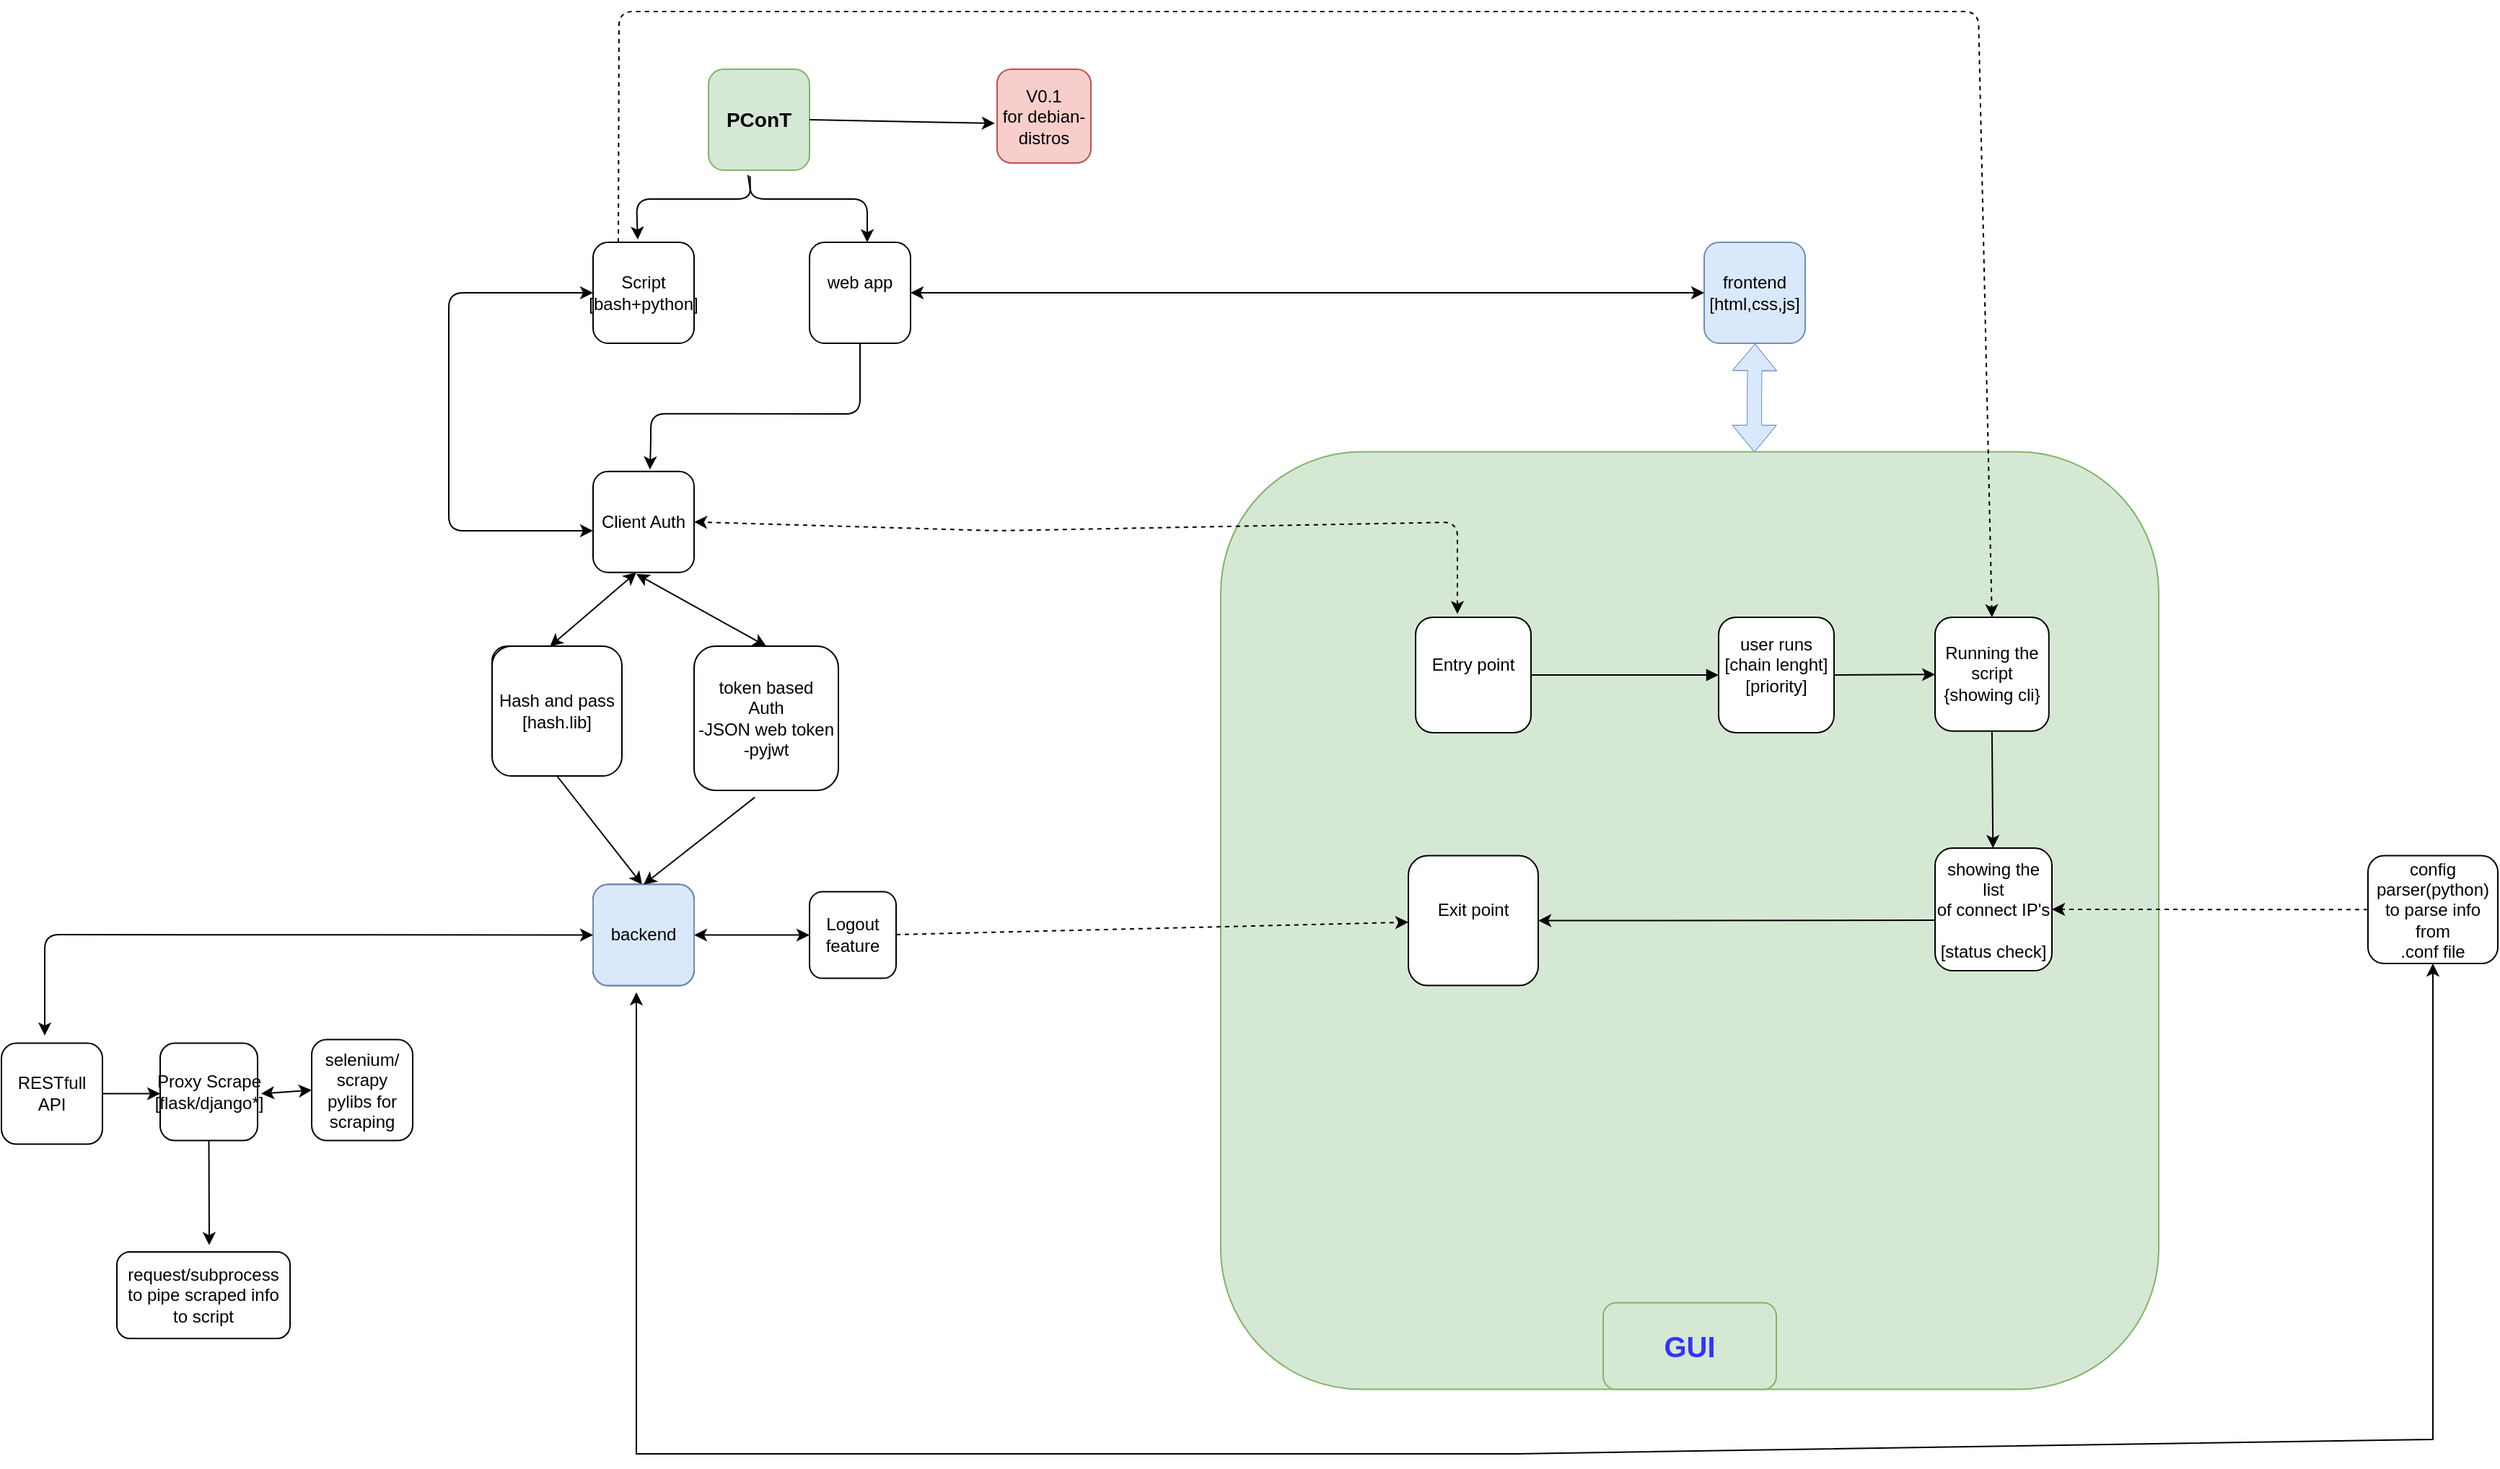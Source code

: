 <mxfile version="24.3.1" type="github">
  <diagram name="Page-1" id="XZk4y257_CPvYdPWEkeV">
    <mxGraphModel dx="3800" dy="1210" grid="1" gridSize="10" guides="1" tooltips="1" connect="1" arrows="1" fold="1" page="1" pageScale="1" pageWidth="850" pageHeight="1100" math="0" shadow="0">
      <root>
        <mxCell id="0" />
        <mxCell id="1" parent="0" />
        <mxCell id="l6isEbVxny_hH4SEJy2Z-39" value="" style="whiteSpace=wrap;html=1;aspect=fixed;glass=0;rounded=1;shadow=0;fillColor=#d5e8d4;strokeColor=#82b366;" vertex="1" parent="1">
          <mxGeometry x="-185" y="385.31" width="650" height="650" as="geometry" />
        </mxCell>
        <mxCell id="lrqvdLVCCD_kgyAXPWSx-1" value="&lt;font style=&quot;font-size: 14px;&quot;&gt;&lt;b&gt;PConT&lt;/b&gt;&lt;br&gt;&lt;/font&gt;" style="whiteSpace=wrap;html=1;aspect=fixed;rounded=1;labelBackgroundColor=none;fillColor=#d5e8d4;strokeColor=#82b366;" parent="1" vertex="1">
          <mxGeometry x="-540" y="120" width="70" height="70" as="geometry" />
        </mxCell>
        <mxCell id="lrqvdLVCCD_kgyAXPWSx-3" value="" style="endArrow=classic;html=1;rounded=1;entryX=0.442;entryY=-0.026;entryDx=0;entryDy=0;entryPerimeter=0;labelBackgroundColor=none;fontColor=default;exitX=0.391;exitY=1.048;exitDx=0;exitDy=0;exitPerimeter=0;" parent="1" target="lrqvdLVCCD_kgyAXPWSx-4" edge="1" source="lrqvdLVCCD_kgyAXPWSx-1">
          <mxGeometry width="50" height="50" relative="1" as="geometry">
            <mxPoint x="-510" y="210" as="sourcePoint" />
            <mxPoint x="-585.29" y="270" as="targetPoint" />
            <Array as="points">
              <mxPoint x="-510" y="210" />
              <mxPoint x="-550" y="210" />
              <mxPoint x="-590" y="210" />
            </Array>
          </mxGeometry>
        </mxCell>
        <mxCell id="lrqvdLVCCD_kgyAXPWSx-4" value="&lt;div&gt;Script&lt;/div&gt;&lt;div&gt;[bash+python]&lt;br&gt;&lt;/div&gt;" style="whiteSpace=wrap;html=1;aspect=fixed;rounded=1;labelBackgroundColor=none;" parent="1" vertex="1">
          <mxGeometry x="-620" y="240" width="70" height="70" as="geometry" />
        </mxCell>
        <mxCell id="lrqvdLVCCD_kgyAXPWSx-6" value="" style="endArrow=classic;html=1;rounded=1;exitX=0.411;exitY=1.058;exitDx=0;exitDy=0;exitPerimeter=0;labelBackgroundColor=none;fontColor=default;" parent="1" source="lrqvdLVCCD_kgyAXPWSx-1" edge="1">
          <mxGeometry width="50" height="50" relative="1" as="geometry">
            <mxPoint x="-585" y="200" as="sourcePoint" />
            <mxPoint x="-430" y="240" as="targetPoint" />
            <Array as="points">
              <mxPoint x="-511" y="210" />
              <mxPoint x="-430" y="210" />
            </Array>
          </mxGeometry>
        </mxCell>
        <mxCell id="lrqvdLVCCD_kgyAXPWSx-7" value="&lt;div&gt;web app&lt;/div&gt;&lt;div&gt;&lt;br&gt;&lt;/div&gt;" style="whiteSpace=wrap;html=1;aspect=fixed;rounded=1;labelBackgroundColor=none;" parent="1" vertex="1">
          <mxGeometry x="-470" y="240" width="70" height="70" as="geometry" />
        </mxCell>
        <mxCell id="lrqvdLVCCD_kgyAXPWSx-9" value="&lt;div&gt;frontend&lt;/div&gt;&lt;div&gt;[html,css,js]&lt;br&gt;&lt;/div&gt;" style="whiteSpace=wrap;html=1;aspect=fixed;rounded=1;labelBackgroundColor=none;fillColor=#dae8fc;strokeColor=#6c8ebf;" parent="1" vertex="1">
          <mxGeometry x="150" y="240" width="70" height="70" as="geometry" />
        </mxCell>
        <mxCell id="lrqvdLVCCD_kgyAXPWSx-13" value="" style="endArrow=classic;html=1;rounded=1;entryX=0.563;entryY=-0.02;entryDx=0;entryDy=0;entryPerimeter=0;labelBackgroundColor=none;fontColor=default;exitX=0.5;exitY=1;exitDx=0;exitDy=0;" parent="1" target="lrqvdLVCCD_kgyAXPWSx-14" edge="1" source="lrqvdLVCCD_kgyAXPWSx-7">
          <mxGeometry width="50" height="50" relative="1" as="geometry">
            <mxPoint x="-430" y="359" as="sourcePoint" />
            <mxPoint x="-580" y="398.88" as="targetPoint" />
            <Array as="points">
              <mxPoint x="-435" y="359" />
              <mxPoint x="-580" y="358.88" />
              <mxPoint x="-580" y="378.88" />
            </Array>
          </mxGeometry>
        </mxCell>
        <mxCell id="lrqvdLVCCD_kgyAXPWSx-14" value="&lt;div&gt;&lt;br&gt;&lt;/div&gt;&lt;div&gt;Client Auth&lt;br&gt;&lt;br&gt;&lt;/div&gt;" style="whiteSpace=wrap;html=1;aspect=fixed;rounded=1;labelBackgroundColor=none;" parent="1" vertex="1">
          <mxGeometry x="-620" y="398.88" width="70" height="70" as="geometry" />
        </mxCell>
        <mxCell id="lrqvdLVCCD_kgyAXPWSx-15" value="" style="endArrow=classic;startArrow=classic;html=1;rounded=1;entryX=1;entryY=0.5;entryDx=0;entryDy=0;exitX=0.362;exitY=-0.029;exitDx=0;exitDy=0;labelBackgroundColor=none;fontColor=default;exitPerimeter=0;dashed=1;" parent="1" target="lrqvdLVCCD_kgyAXPWSx-14" edge="1" source="l6isEbVxny_hH4SEJy2Z-35">
          <mxGeometry width="50" height="50" relative="1" as="geometry">
            <mxPoint x="-470" y="433.87" as="sourcePoint" />
            <mxPoint x="-730" y="428.88" as="targetPoint" />
            <Array as="points">
              <mxPoint x="-21" y="434" />
              <mxPoint x="-340" y="440" />
            </Array>
          </mxGeometry>
        </mxCell>
        <mxCell id="lrqvdLVCCD_kgyAXPWSx-19" value="" style="endArrow=classic;startArrow=classic;html=1;rounded=1;entryX=0;entryY=0.5;entryDx=0;entryDy=0;exitX=0;exitY=0.587;exitDx=0;exitDy=0;exitPerimeter=0;labelBackgroundColor=none;fontColor=default;" parent="1" source="lrqvdLVCCD_kgyAXPWSx-14" target="lrqvdLVCCD_kgyAXPWSx-4" edge="1">
          <mxGeometry width="50" height="50" relative="1" as="geometry">
            <mxPoint x="-750" y="270" as="sourcePoint" />
            <mxPoint x="-410" y="360" as="targetPoint" />
            <Array as="points">
              <mxPoint x="-720" y="440" />
              <mxPoint x="-720" y="360" />
              <mxPoint x="-720" y="275" />
            </Array>
          </mxGeometry>
        </mxCell>
        <mxCell id="lrqvdLVCCD_kgyAXPWSx-21" value="" style="endArrow=classic;html=1;rounded=1;exitX=0.5;exitY=1;exitDx=0;exitDy=0;labelBackgroundColor=none;fontColor=default;" parent="1" source="l6isEbVxny_hH4SEJy2Z-2" edge="1">
          <mxGeometry width="50" height="50" relative="1" as="geometry">
            <mxPoint x="-585.7" y="600.0" as="sourcePoint" />
            <mxPoint x="-586" y="685.31" as="targetPoint" />
          </mxGeometry>
        </mxCell>
        <mxCell id="lrqvdLVCCD_kgyAXPWSx-22" value="backend" style="whiteSpace=wrap;html=1;aspect=fixed;rounded=1;labelBackgroundColor=none;" parent="1" vertex="1">
          <mxGeometry x="-620" y="685.31" width="70" height="70" as="geometry" />
        </mxCell>
        <mxCell id="l6isEbVxny_hH4SEJy2Z-1" value="backend" style="whiteSpace=wrap;html=1;aspect=fixed;rounded=1;labelBackgroundColor=none;" vertex="1" parent="1">
          <mxGeometry x="-690" y="520" width="70" height="70" as="geometry" />
        </mxCell>
        <mxCell id="l6isEbVxny_hH4SEJy2Z-2" value="&lt;div&gt;Hash and pass&lt;br&gt;[hash.lib]&lt;br&gt;&lt;/div&gt;" style="whiteSpace=wrap;html=1;aspect=fixed;rounded=1;labelBackgroundColor=none;" vertex="1" parent="1">
          <mxGeometry x="-690" y="520" width="90" height="90" as="geometry" />
        </mxCell>
        <mxCell id="l6isEbVxny_hH4SEJy2Z-3" value="backend" style="whiteSpace=wrap;html=1;aspect=fixed;rounded=1;labelBackgroundColor=none;fillColor=#dae8fc;strokeColor=#6c8ebf;" vertex="1" parent="1">
          <mxGeometry x="-620" y="685.31" width="70" height="70" as="geometry" />
        </mxCell>
        <mxCell id="l6isEbVxny_hH4SEJy2Z-4" value="&lt;div&gt;token based &lt;br&gt;&lt;/div&gt;&lt;div&gt;Auth&lt;br&gt;-JSON web token&lt;/div&gt;&lt;div&gt;-pyjwt&lt;br&gt;&lt;/div&gt;" style="whiteSpace=wrap;html=1;aspect=fixed;rounded=1;labelBackgroundColor=none;" vertex="1" parent="1">
          <mxGeometry x="-550" y="520" width="100" height="100" as="geometry" />
        </mxCell>
        <mxCell id="l6isEbVxny_hH4SEJy2Z-6" value="" style="endArrow=classic;html=1;rounded=1;exitX=0.421;exitY=1.048;exitDx=0;exitDy=0;exitPerimeter=0;entryX=0.5;entryY=0;entryDx=0;entryDy=0;labelBackgroundColor=none;fontColor=default;" edge="1" parent="1" source="l6isEbVxny_hH4SEJy2Z-4" target="l6isEbVxny_hH4SEJy2Z-3">
          <mxGeometry width="50" height="50" relative="1" as="geometry">
            <mxPoint x="-520" y="600" as="sourcePoint" />
            <mxPoint x="-590" y="680" as="targetPoint" />
          </mxGeometry>
        </mxCell>
        <mxCell id="l6isEbVxny_hH4SEJy2Z-8" value="" style="endArrow=classic;startArrow=classic;html=1;rounded=1;exitX=0.5;exitY=0;exitDx=0;exitDy=0;labelBackgroundColor=none;fontColor=default;" edge="1" parent="1" source="l6isEbVxny_hH4SEJy2Z-4">
          <mxGeometry width="50" height="50" relative="1" as="geometry">
            <mxPoint x="-460" y="640" as="sourcePoint" />
            <mxPoint x="-590" y="470" as="targetPoint" />
          </mxGeometry>
        </mxCell>
        <mxCell id="l6isEbVxny_hH4SEJy2Z-9" value="" style="endArrow=classic;startArrow=classic;html=1;rounded=1;exitX=0.445;exitY=0.003;exitDx=0;exitDy=0;exitPerimeter=0;labelBackgroundColor=none;fontColor=default;" edge="1" parent="1" source="l6isEbVxny_hH4SEJy2Z-2">
          <mxGeometry width="50" height="50" relative="1" as="geometry">
            <mxPoint x="-640" y="518.88" as="sourcePoint" />
            <mxPoint x="-590" y="468.88" as="targetPoint" />
          </mxGeometry>
        </mxCell>
        <mxCell id="l6isEbVxny_hH4SEJy2Z-10" value="" style="endArrow=classic;html=1;rounded=1;exitX=1;exitY=0.5;exitDx=0;exitDy=0;entryX=-0.024;entryY=0.577;entryDx=0;entryDy=0;entryPerimeter=0;labelBackgroundColor=none;fontColor=default;" edge="1" parent="1" source="lrqvdLVCCD_kgyAXPWSx-1" target="l6isEbVxny_hH4SEJy2Z-11">
          <mxGeometry width="50" height="50" relative="1" as="geometry">
            <mxPoint x="-460" y="340" as="sourcePoint" />
            <mxPoint x="-300" y="160" as="targetPoint" />
          </mxGeometry>
        </mxCell>
        <mxCell id="l6isEbVxny_hH4SEJy2Z-11" value="&lt;div&gt;V0.1&lt;/div&gt;&lt;div&gt;for debian-distros&lt;br&gt;&lt;/div&gt;" style="whiteSpace=wrap;html=1;aspect=fixed;rounded=1;labelBackgroundColor=none;fillColor=#f8cecc;strokeColor=#b85450;" vertex="1" parent="1">
          <mxGeometry x="-340" y="120" width="65" height="65" as="geometry" />
        </mxCell>
        <mxCell id="l6isEbVxny_hH4SEJy2Z-14" value="" style="endArrow=classic;startArrow=classic;html=1;rounded=1;labelBackgroundColor=none;fontColor=default;exitX=0;exitY=0.5;exitDx=0;exitDy=0;" edge="1" parent="1" source="l6isEbVxny_hH4SEJy2Z-3">
          <mxGeometry width="50" height="50" relative="1" as="geometry">
            <mxPoint x="-1090" y="750" as="sourcePoint" />
            <mxPoint x="-1000" y="790" as="targetPoint" />
            <Array as="points">
              <mxPoint x="-1000" y="720" />
            </Array>
          </mxGeometry>
        </mxCell>
        <mxCell id="l6isEbVxny_hH4SEJy2Z-15" value="RESTfull API" style="whiteSpace=wrap;html=1;aspect=fixed;rounded=1;labelBackgroundColor=none;" vertex="1" parent="1">
          <mxGeometry x="-1030" y="795.31" width="70" height="70" as="geometry" />
        </mxCell>
        <mxCell id="l6isEbVxny_hH4SEJy2Z-16" value="" style="endArrow=classic;html=1;rounded=1;exitX=1;exitY=0.5;exitDx=0;exitDy=0;labelBackgroundColor=none;fontColor=default;" edge="1" parent="1" source="l6isEbVxny_hH4SEJy2Z-15">
          <mxGeometry width="50" height="50" relative="1" as="geometry">
            <mxPoint x="-900" y="785.31" as="sourcePoint" />
            <mxPoint x="-920" y="830.31" as="targetPoint" />
          </mxGeometry>
        </mxCell>
        <mxCell id="l6isEbVxny_hH4SEJy2Z-19" value="&lt;div&gt;selenium/&lt;/div&gt;&lt;div&gt;scrapy&lt;/div&gt;&lt;div&gt;pylibs for scraping&lt;br&gt;&lt;/div&gt;" style="whiteSpace=wrap;html=1;aspect=fixed;rounded=1;labelBackgroundColor=none;" vertex="1" parent="1">
          <mxGeometry x="-815" y="792.81" width="70" height="70" as="geometry" />
        </mxCell>
        <mxCell id="l6isEbVxny_hH4SEJy2Z-21" value="Proxy Scrape&lt;br&gt;[flask/django*]" style="whiteSpace=wrap;html=1;aspect=fixed;rounded=1;align=center;verticalAlign=middle;fontFamily=Helvetica;fontSize=12;labelBackgroundColor=none;" vertex="1" parent="1">
          <mxGeometry x="-920" y="795.31" width="67.5" height="67.5" as="geometry" />
        </mxCell>
        <mxCell id="l6isEbVxny_hH4SEJy2Z-23" value="" style="endArrow=classic;startArrow=classic;html=1;rounded=0;entryX=0;entryY=0.5;entryDx=0;entryDy=0;labelBackgroundColor=none;fontColor=default;" edge="1" parent="1" target="l6isEbVxny_hH4SEJy2Z-19">
          <mxGeometry width="50" height="50" relative="1" as="geometry">
            <mxPoint x="-850" y="830.31" as="sourcePoint" />
            <mxPoint x="-800" y="785.31" as="targetPoint" />
          </mxGeometry>
        </mxCell>
        <mxCell id="l6isEbVxny_hH4SEJy2Z-32" value="Logout feature" style="whiteSpace=wrap;html=1;aspect=fixed;rounded=1;strokeColor=default;align=center;verticalAlign=middle;fontFamily=Helvetica;fontSize=12;fontColor=default;labelBackgroundColor=none;fillColor=default;" vertex="1" parent="1">
          <mxGeometry x="-470" y="690.31" width="60" height="60" as="geometry" />
        </mxCell>
        <mxCell id="l6isEbVxny_hH4SEJy2Z-33" value="" style="endArrow=classic;startArrow=classic;html=1;rounded=0;exitX=1;exitY=0.5;exitDx=0;exitDy=0;entryX=0;entryY=0.5;entryDx=0;entryDy=0;" edge="1" parent="1" source="l6isEbVxny_hH4SEJy2Z-3" target="l6isEbVxny_hH4SEJy2Z-32">
          <mxGeometry width="50" height="50" relative="1" as="geometry">
            <mxPoint x="-260" y="710" as="sourcePoint" />
            <mxPoint x="-210" y="660" as="targetPoint" />
          </mxGeometry>
        </mxCell>
        <mxCell id="l6isEbVxny_hH4SEJy2Z-35" value="&lt;div&gt;Entry point &lt;br&gt;&lt;/div&gt;&lt;div&gt;&lt;br&gt;&lt;/div&gt;" style="whiteSpace=wrap;html=1;aspect=fixed;rounded=1;strokeColor=default;align=center;verticalAlign=middle;fontFamily=Helvetica;fontSize=12;fontColor=default;labelBackgroundColor=none;fillColor=default;" vertex="1" parent="1">
          <mxGeometry x="-50" y="500" width="80" height="80" as="geometry" />
        </mxCell>
        <mxCell id="l6isEbVxny_hH4SEJy2Z-40" value="" style="endArrow=classic;startArrow=classic;html=1;rounded=0;exitX=1;exitY=0.5;exitDx=0;exitDy=0;" edge="1" parent="1" source="lrqvdLVCCD_kgyAXPWSx-7" target="lrqvdLVCCD_kgyAXPWSx-9">
          <mxGeometry width="50" height="50" relative="1" as="geometry">
            <mxPoint x="-140" y="490" as="sourcePoint" />
            <mxPoint x="-90" y="440" as="targetPoint" />
          </mxGeometry>
        </mxCell>
        <mxCell id="l6isEbVxny_hH4SEJy2Z-41" value="" style="shape=flexArrow;endArrow=classic;startArrow=classic;html=1;rounded=0;entryX=0.5;entryY=1;entryDx=0;entryDy=0;fillColor=#dae8fc;strokeColor=#6c8ebf;strokeWidth=0.5;" edge="1" parent="1" target="lrqvdLVCCD_kgyAXPWSx-9">
          <mxGeometry width="100" height="100" relative="1" as="geometry">
            <mxPoint x="184.57" y="385.31" as="sourcePoint" />
            <mxPoint x="184.57" y="305.31" as="targetPoint" />
            <Array as="points">
              <mxPoint x="184.57" y="345.31" />
            </Array>
          </mxGeometry>
        </mxCell>
        <mxCell id="l6isEbVxny_hH4SEJy2Z-46" value="&lt;div&gt;Exit point&lt;/div&gt;&lt;div&gt;&lt;br&gt;&lt;/div&gt;" style="whiteSpace=wrap;html=1;aspect=fixed;rounded=1;strokeColor=default;align=center;verticalAlign=middle;fontFamily=Helvetica;fontSize=12;fontColor=default;labelBackgroundColor=none;fillColor=default;" vertex="1" parent="1">
          <mxGeometry x="-55" y="665.31" width="90" height="90" as="geometry" />
        </mxCell>
        <mxCell id="l6isEbVxny_hH4SEJy2Z-48" value="" style="endArrow=classic;html=1;rounded=0;dashed=1;" edge="1" parent="1" target="l6isEbVxny_hH4SEJy2Z-46">
          <mxGeometry width="50" height="50" relative="1" as="geometry">
            <mxPoint x="-410" y="720" as="sourcePoint" />
            <mxPoint x="-360" y="670" as="targetPoint" />
          </mxGeometry>
        </mxCell>
        <mxCell id="l6isEbVxny_hH4SEJy2Z-52" value="" style="endArrow=block;html=1;rounded=0;exitX=1;exitY=0.5;exitDx=0;exitDy=0;" edge="1" parent="1" source="l6isEbVxny_hH4SEJy2Z-35" target="l6isEbVxny_hH4SEJy2Z-53">
          <mxGeometry width="50" height="50" relative="1" as="geometry">
            <mxPoint x="-40" y="670" as="sourcePoint" />
            <mxPoint x="10" y="620" as="targetPoint" />
          </mxGeometry>
        </mxCell>
        <mxCell id="l6isEbVxny_hH4SEJy2Z-53" value="&lt;div&gt;user runs&lt;/div&gt;&lt;div&gt;[chain lenght]&lt;/div&gt;&lt;div&gt;[priority]&lt;/div&gt;&lt;div&gt;&lt;br&gt;&lt;/div&gt;" style="whiteSpace=wrap;html=1;aspect=fixed;rounded=1;strokeColor=default;align=center;verticalAlign=middle;fontFamily=Helvetica;fontSize=12;fontColor=default;labelBackgroundColor=none;fillColor=default;" vertex="1" parent="1">
          <mxGeometry x="160.0" y="500" width="80" height="80" as="geometry" />
        </mxCell>
        <mxCell id="l6isEbVxny_hH4SEJy2Z-57" value="" style="endArrow=classic;html=1;rounded=0;exitX=1;exitY=0.5;exitDx=0;exitDy=0;" edge="1" parent="1" source="l6isEbVxny_hH4SEJy2Z-53" target="l6isEbVxny_hH4SEJy2Z-58">
          <mxGeometry width="50" height="50" relative="1" as="geometry">
            <mxPoint x="50" y="700" as="sourcePoint" />
            <mxPoint x="100" y="650" as="targetPoint" />
          </mxGeometry>
        </mxCell>
        <mxCell id="l6isEbVxny_hH4SEJy2Z-58" value="&lt;div&gt;Running the script&lt;/div&gt;&lt;div&gt;{showing cli}&lt;br&gt;&lt;/div&gt;" style="whiteSpace=wrap;html=1;aspect=fixed;rounded=1;strokeColor=default;align=center;verticalAlign=middle;fontFamily=Helvetica;fontSize=12;fontColor=default;labelBackgroundColor=none;fillColor=default;" vertex="1" parent="1">
          <mxGeometry x="310" y="500" width="78.88" height="78.88" as="geometry" />
        </mxCell>
        <mxCell id="l6isEbVxny_hH4SEJy2Z-59" value="" style="endArrow=classic;html=1;rounded=1;exitX=0.25;exitY=0;exitDx=0;exitDy=0;entryX=0.5;entryY=0;entryDx=0;entryDy=0;strokeColor=default;align=center;verticalAlign=middle;fontFamily=Helvetica;fontSize=12;fontColor=default;labelBackgroundColor=none;fillColor=default;dashed=1;" edge="1" parent="1" source="lrqvdLVCCD_kgyAXPWSx-4" target="l6isEbVxny_hH4SEJy2Z-58">
          <mxGeometry width="50" height="50" relative="1" as="geometry">
            <mxPoint x="-320" y="350" as="sourcePoint" />
            <mxPoint x="177" y="411" as="targetPoint" />
            <Array as="points">
              <mxPoint x="-602" y="80" />
              <mxPoint x="340" y="80" />
            </Array>
          </mxGeometry>
        </mxCell>
        <mxCell id="l6isEbVxny_hH4SEJy2Z-60" value="&lt;b&gt;&lt;font color=&quot;#3333ff&quot; style=&quot;font-size: 20px;&quot;&gt;GUI&lt;/font&gt;&lt;/b&gt;" style="rounded=1;whiteSpace=wrap;html=1;fillColor=#d5e8d4;strokeColor=#82b366;" vertex="1" parent="1">
          <mxGeometry x="80" y="975.31" width="120" height="60" as="geometry" />
        </mxCell>
        <mxCell id="l6isEbVxny_hH4SEJy2Z-61" value="&lt;div&gt;showing the list &lt;br&gt;&lt;/div&gt;&lt;div&gt;of connect IP&#39;s&lt;br&gt;&lt;/div&gt;&lt;div&gt;&lt;br&gt;&lt;/div&gt;&lt;div&gt;[status check]&lt;br&gt;&lt;/div&gt;" style="rounded=1;whiteSpace=wrap;html=1;" vertex="1" parent="1">
          <mxGeometry x="310" y="660" width="81" height="85" as="geometry" />
        </mxCell>
        <mxCell id="l6isEbVxny_hH4SEJy2Z-62" value="" style="endArrow=classic;html=1;rounded=0;exitX=0.5;exitY=1;exitDx=0;exitDy=0;" edge="1" parent="1" source="l6isEbVxny_hH4SEJy2Z-58" target="l6isEbVxny_hH4SEJy2Z-61">
          <mxGeometry width="50" height="50" relative="1" as="geometry">
            <mxPoint x="180" y="800" as="sourcePoint" />
            <mxPoint x="230" y="750" as="targetPoint" />
          </mxGeometry>
        </mxCell>
        <mxCell id="l6isEbVxny_hH4SEJy2Z-63" value="&lt;div&gt;config parser(python)&lt;/div&gt;&lt;div&gt;to parse info from &lt;br&gt;&lt;/div&gt;&lt;div&gt;.conf file&lt;br&gt;&lt;/div&gt;" style="rounded=1;whiteSpace=wrap;html=1;" vertex="1" parent="1">
          <mxGeometry x="610" y="665.31" width="90" height="74.69" as="geometry" />
        </mxCell>
        <mxCell id="l6isEbVxny_hH4SEJy2Z-64" value="" style="endArrow=classic;html=1;rounded=0;exitX=0;exitY=0.5;exitDx=0;exitDy=0;entryX=1;entryY=0.5;entryDx=0;entryDy=0;dashed=1;" edge="1" parent="1" source="l6isEbVxny_hH4SEJy2Z-63" target="l6isEbVxny_hH4SEJy2Z-61">
          <mxGeometry width="50" height="50" relative="1" as="geometry">
            <mxPoint x="320" y="840" as="sourcePoint" />
            <mxPoint x="370" y="790" as="targetPoint" />
          </mxGeometry>
        </mxCell>
        <mxCell id="l6isEbVxny_hH4SEJy2Z-65" value="" style="endArrow=classic;startArrow=classic;html=1;rounded=0;entryX=0.5;entryY=1;entryDx=0;entryDy=0;" edge="1" parent="1" target="l6isEbVxny_hH4SEJy2Z-63">
          <mxGeometry width="50" height="50" relative="1" as="geometry">
            <mxPoint x="-590" y="760" as="sourcePoint" />
            <mxPoint x="100" y="710" as="targetPoint" />
            <Array as="points">
              <mxPoint x="-590" y="1080" />
              <mxPoint x="20" y="1080" />
              <mxPoint x="655" y="1070" />
            </Array>
          </mxGeometry>
        </mxCell>
        <mxCell id="l6isEbVxny_hH4SEJy2Z-66" value="" style="endArrow=classic;html=1;rounded=0;exitX=0.5;exitY=1;exitDx=0;exitDy=0;" edge="1" parent="1" source="l6isEbVxny_hH4SEJy2Z-21">
          <mxGeometry width="50" height="50" relative="1" as="geometry">
            <mxPoint x="-910" y="945.31" as="sourcePoint" />
            <mxPoint x="-886" y="935.31" as="targetPoint" />
          </mxGeometry>
        </mxCell>
        <mxCell id="l6isEbVxny_hH4SEJy2Z-68" value="&lt;div&gt;request/subprocess&lt;/div&gt;&lt;div&gt;to pipe scraped info to script&lt;br&gt;&lt;/div&gt;" style="rounded=1;whiteSpace=wrap;html=1;" vertex="1" parent="1">
          <mxGeometry x="-950" y="940" width="120" height="60" as="geometry" />
        </mxCell>
        <mxCell id="l6isEbVxny_hH4SEJy2Z-71" value="" style="endArrow=classic;html=1;rounded=0;" edge="1" parent="1" target="l6isEbVxny_hH4SEJy2Z-46">
          <mxGeometry width="50" height="50" relative="1" as="geometry">
            <mxPoint x="310" y="710" as="sourcePoint" />
            <mxPoint x="360" y="660" as="targetPoint" />
          </mxGeometry>
        </mxCell>
      </root>
    </mxGraphModel>
  </diagram>
</mxfile>
